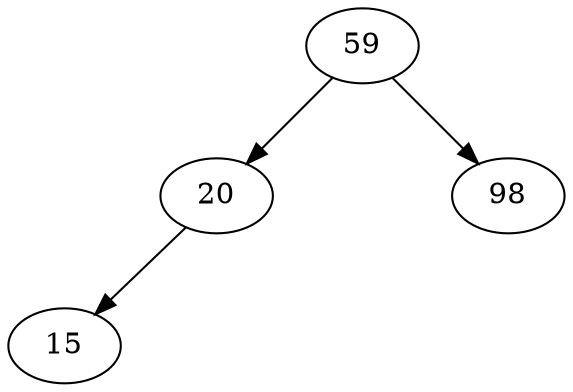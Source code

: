 digraph {
    rankdir=TB;

    a0 -> a1;
    a0 -> a12 [weight=10 style=invis]
    a0 -> a2 [ style=invis]

    a0 [label=20]
    a1 [label=15]
    a12 [width=.1 style=invis]
    a2 [label=59  style=invis]

    xid [width=.1 style=invis]

    b0 [label=98]

    x -> a0
    x -> xid [weight=10 style=invis];
    x -> b0

    x [label=59]

    {rank=same xid }
}
